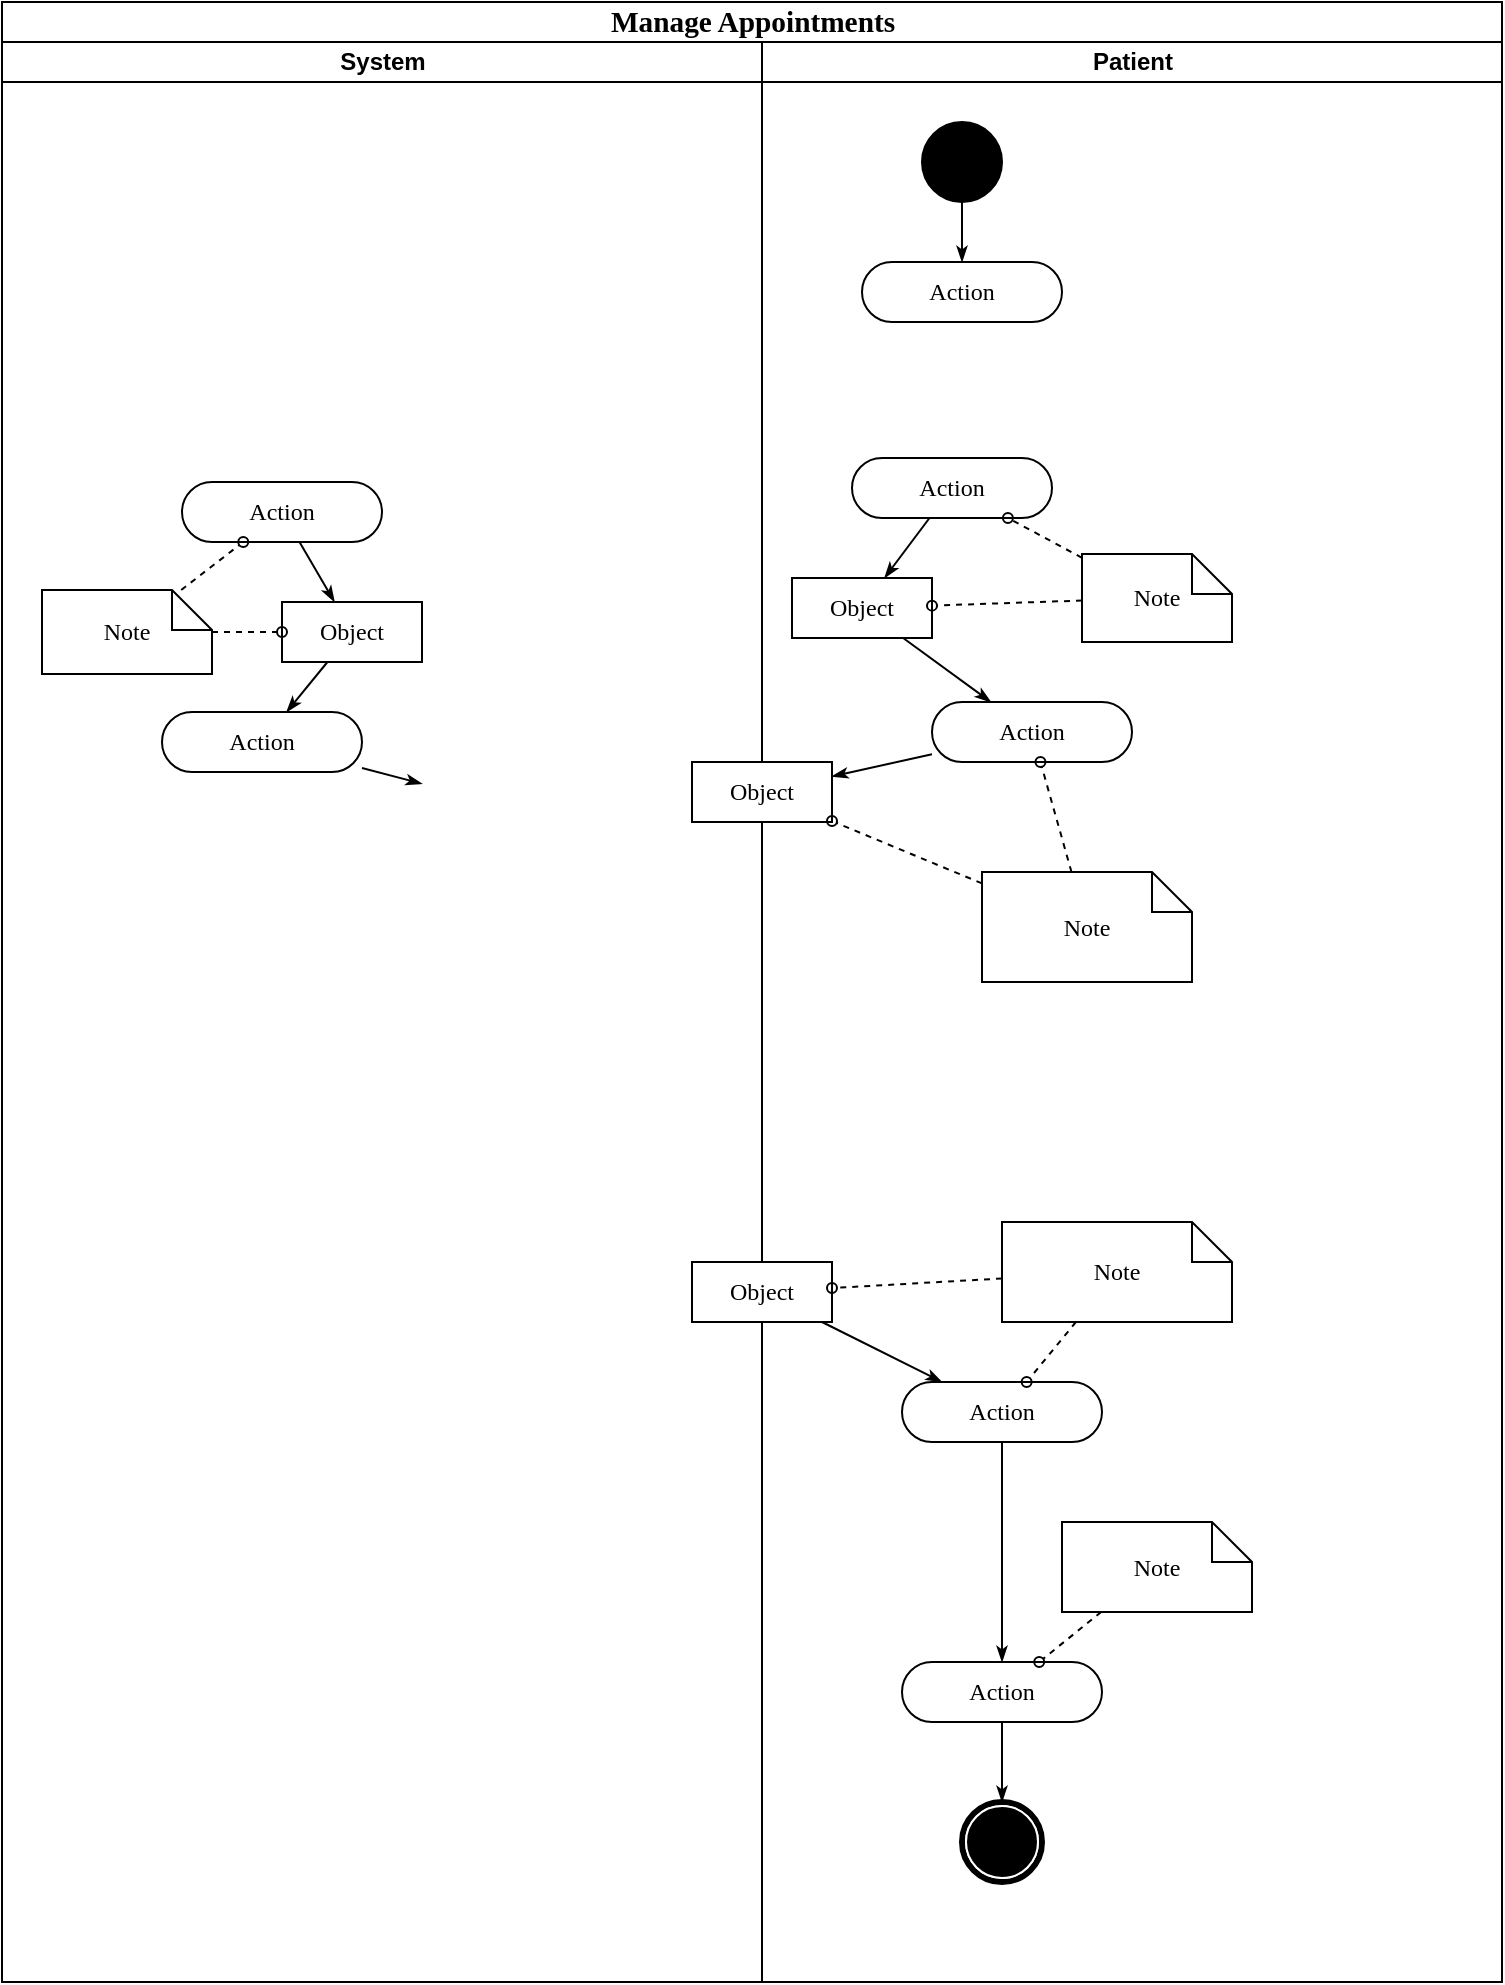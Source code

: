 <mxfile version="26.2.14">
  <diagram name="Page-1" id="0783ab3e-0a74-02c8-0abd-f7b4e66b4bec">
    <mxGraphModel dx="1426" dy="777" grid="1" gridSize="10" guides="1" tooltips="1" connect="1" arrows="1" fold="1" page="1" pageScale="1" pageWidth="850" pageHeight="1100" background="none" math="0" shadow="0">
      <root>
        <mxCell id="0" />
        <mxCell id="1" parent="0" />
        <mxCell id="1c1d494c118603dd-1" value="&lt;span style=&quot;font-size:11.0pt;line-height:107%;&lt;br/&gt;font-family:&amp;quot;Arial&amp;quot;,sans-serif;mso-fareast-font-family:Calibri;mso-fareast-theme-font:&lt;br/&gt;minor-latin;mso-ansi-language:EN-US;mso-fareast-language:EN-US;mso-bidi-language:&lt;br/&gt;AR-SA&quot;&gt;Manage Appointments&lt;/span&gt;" style="swimlane;html=1;childLayout=stackLayout;startSize=20;rounded=0;shadow=0;comic=0;labelBackgroundColor=none;strokeWidth=1;fontFamily=Verdana;fontSize=12;align=center;" parent="1" vertex="1">
          <mxGeometry x="40" y="20" width="750" height="990" as="geometry" />
        </mxCell>
        <mxCell id="1c1d494c118603dd-2" value="System" style="swimlane;html=1;startSize=20;" parent="1c1d494c118603dd-1" vertex="1">
          <mxGeometry y="20" width="380" height="970" as="geometry" />
        </mxCell>
        <mxCell id="1c1d494c118603dd-34" style="edgeStyle=none;rounded=0;html=1;labelBackgroundColor=none;startArrow=none;startFill=0;startSize=5;endArrow=classicThin;endFill=1;endSize=5;jettySize=auto;orthogonalLoop=1;strokeWidth=1;fontFamily=Verdana;fontSize=12" parent="1c1d494c118603dd-2" source="1c1d494c118603dd-6" target="1c1d494c118603dd-10" edge="1">
          <mxGeometry relative="1" as="geometry" />
        </mxCell>
        <mxCell id="1c1d494c118603dd-6" value="Action" style="rounded=1;whiteSpace=wrap;html=1;shadow=0;comic=0;labelBackgroundColor=none;strokeWidth=1;fontFamily=Verdana;fontSize=12;align=center;arcSize=50;" parent="1c1d494c118603dd-2" vertex="1">
          <mxGeometry x="90" y="220" width="100" height="30" as="geometry" />
        </mxCell>
        <mxCell id="1c1d494c118603dd-7" value="Action" style="rounded=1;whiteSpace=wrap;html=1;shadow=0;comic=0;labelBackgroundColor=none;strokeWidth=1;fontFamily=Verdana;fontSize=12;align=center;arcSize=50;" parent="1c1d494c118603dd-2" vertex="1">
          <mxGeometry x="80" y="335" width="100" height="30" as="geometry" />
        </mxCell>
        <mxCell id="1c1d494c118603dd-35" style="edgeStyle=none;rounded=0;html=1;labelBackgroundColor=none;startArrow=none;startFill=0;startSize=5;endArrow=classicThin;endFill=1;endSize=5;jettySize=auto;orthogonalLoop=1;strokeWidth=1;fontFamily=Verdana;fontSize=12" parent="1c1d494c118603dd-2" source="1c1d494c118603dd-10" target="1c1d494c118603dd-7" edge="1">
          <mxGeometry relative="1" as="geometry" />
        </mxCell>
        <mxCell id="1c1d494c118603dd-10" value="Object" style="rounded=0;whiteSpace=wrap;html=1;shadow=0;comic=0;labelBackgroundColor=none;strokeWidth=1;fontFamily=Verdana;fontSize=12;align=center;arcSize=50;" parent="1c1d494c118603dd-2" vertex="1">
          <mxGeometry x="140" y="280" width="70" height="30" as="geometry" />
        </mxCell>
        <mxCell id="1c1d494c118603dd-46" style="edgeStyle=none;rounded=0;html=1;labelBackgroundColor=none;startArrow=none;startFill=0;startSize=5;endArrow=oval;endFill=0;endSize=5;jettySize=auto;orthogonalLoop=1;strokeWidth=1;fontFamily=Verdana;fontSize=12;dashed=1;" parent="1c1d494c118603dd-2" source="1c1d494c118603dd-21" target="1c1d494c118603dd-6" edge="1">
          <mxGeometry relative="1" as="geometry" />
        </mxCell>
        <mxCell id="1c1d494c118603dd-47" style="edgeStyle=none;rounded=0;html=1;dashed=1;labelBackgroundColor=none;startArrow=none;startFill=0;startSize=5;endArrow=oval;endFill=0;endSize=5;jettySize=auto;orthogonalLoop=1;strokeWidth=1;fontFamily=Verdana;fontSize=12" parent="1c1d494c118603dd-2" source="1c1d494c118603dd-21" target="1c1d494c118603dd-10" edge="1">
          <mxGeometry relative="1" as="geometry" />
        </mxCell>
        <mxCell id="1c1d494c118603dd-21" value="Note" style="shape=note;whiteSpace=wrap;html=1;rounded=0;shadow=0;comic=0;labelBackgroundColor=none;strokeWidth=1;fontFamily=Verdana;fontSize=12;align=center;size=20;" parent="1c1d494c118603dd-2" vertex="1">
          <mxGeometry x="20" y="274" width="85" height="42" as="geometry" />
        </mxCell>
        <mxCell id="1c1d494c118603dd-36" style="edgeStyle=none;rounded=0;html=1;labelBackgroundColor=none;startArrow=none;startFill=0;startSize=5;endArrow=classicThin;endFill=1;endSize=5;jettySize=auto;orthogonalLoop=1;strokeWidth=1;fontFamily=Verdana;fontSize=12" parent="1c1d494c118603dd-1" source="1c1d494c118603dd-7" edge="1">
          <mxGeometry relative="1" as="geometry">
            <mxPoint x="210" y="390.87" as="targetPoint" />
          </mxGeometry>
        </mxCell>
        <mxCell id="E_MisQqpZ38DkiACrcF2-3" value="Patient" style="swimlane;html=1;startSize=20;" vertex="1" parent="1c1d494c118603dd-1">
          <mxGeometry x="380" y="20" width="370" height="970" as="geometry" />
        </mxCell>
        <mxCell id="E_MisQqpZ38DkiACrcF2-4" style="edgeStyle=orthogonalEdgeStyle;rounded=0;html=1;labelBackgroundColor=none;startArrow=none;startFill=0;startSize=5;endArrow=classicThin;endFill=1;endSize=5;jettySize=auto;orthogonalLoop=1;strokeWidth=1;fontFamily=Verdana;fontSize=12" edge="1" parent="E_MisQqpZ38DkiACrcF2-3" source="E_MisQqpZ38DkiACrcF2-5" target="E_MisQqpZ38DkiACrcF2-6">
          <mxGeometry relative="1" as="geometry" />
        </mxCell>
        <mxCell id="E_MisQqpZ38DkiACrcF2-5" value="" style="ellipse;whiteSpace=wrap;html=1;rounded=0;shadow=0;comic=0;labelBackgroundColor=none;strokeWidth=1;fillColor=#000000;fontFamily=Verdana;fontSize=12;align=center;" vertex="1" parent="E_MisQqpZ38DkiACrcF2-3">
          <mxGeometry x="80" y="40" width="40" height="40" as="geometry" />
        </mxCell>
        <mxCell id="E_MisQqpZ38DkiACrcF2-6" value="Action" style="rounded=1;whiteSpace=wrap;html=1;shadow=0;comic=0;labelBackgroundColor=none;strokeWidth=1;fontFamily=Verdana;fontSize=12;align=center;arcSize=50;" vertex="1" parent="E_MisQqpZ38DkiACrcF2-3">
          <mxGeometry x="50" y="110" width="100" height="30" as="geometry" />
        </mxCell>
        <mxCell id="E_MisQqpZ38DkiACrcF2-7" style="rounded=0;html=1;labelBackgroundColor=none;startArrow=none;startFill=0;startSize=5;endArrow=classicThin;endFill=1;endSize=5;jettySize=auto;orthogonalLoop=1;strokeWidth=1;fontFamily=Verdana;fontSize=12" edge="1" parent="E_MisQqpZ38DkiACrcF2-3" source="E_MisQqpZ38DkiACrcF2-8" target="E_MisQqpZ38DkiACrcF2-12">
          <mxGeometry relative="1" as="geometry" />
        </mxCell>
        <mxCell id="E_MisQqpZ38DkiACrcF2-8" value="Action" style="rounded=1;whiteSpace=wrap;html=1;shadow=0;comic=0;labelBackgroundColor=none;strokeWidth=1;fontFamily=Verdana;fontSize=12;align=center;arcSize=50;" vertex="1" parent="E_MisQqpZ38DkiACrcF2-3">
          <mxGeometry x="45" y="208" width="100" height="30" as="geometry" />
        </mxCell>
        <mxCell id="E_MisQqpZ38DkiACrcF2-9" style="edgeStyle=none;rounded=0;html=1;labelBackgroundColor=none;startArrow=none;startFill=0;startSize=5;endArrow=classicThin;endFill=1;endSize=5;jettySize=auto;orthogonalLoop=1;strokeWidth=1;fontFamily=Verdana;fontSize=12" edge="1" parent="E_MisQqpZ38DkiACrcF2-3" source="E_MisQqpZ38DkiACrcF2-10" target="E_MisQqpZ38DkiACrcF2-13">
          <mxGeometry relative="1" as="geometry" />
        </mxCell>
        <mxCell id="E_MisQqpZ38DkiACrcF2-10" value="Action" style="rounded=1;whiteSpace=wrap;html=1;shadow=0;comic=0;labelBackgroundColor=none;strokeWidth=1;fontFamily=Verdana;fontSize=12;align=center;arcSize=50;" vertex="1" parent="E_MisQqpZ38DkiACrcF2-3">
          <mxGeometry x="85" y="330" width="100" height="30" as="geometry" />
        </mxCell>
        <mxCell id="E_MisQqpZ38DkiACrcF2-11" style="edgeStyle=none;rounded=0;html=1;labelBackgroundColor=none;startArrow=none;startFill=0;startSize=5;endArrow=classicThin;endFill=1;endSize=5;jettySize=auto;orthogonalLoop=1;strokeWidth=1;fontFamily=Verdana;fontSize=12" edge="1" parent="E_MisQqpZ38DkiACrcF2-3" source="E_MisQqpZ38DkiACrcF2-12" target="E_MisQqpZ38DkiACrcF2-10">
          <mxGeometry relative="1" as="geometry" />
        </mxCell>
        <mxCell id="E_MisQqpZ38DkiACrcF2-12" value="Object" style="rounded=0;whiteSpace=wrap;html=1;shadow=0;comic=0;labelBackgroundColor=none;strokeWidth=1;fontFamily=Verdana;fontSize=12;align=center;arcSize=50;" vertex="1" parent="E_MisQqpZ38DkiACrcF2-3">
          <mxGeometry x="15" y="268" width="70" height="30" as="geometry" />
        </mxCell>
        <mxCell id="E_MisQqpZ38DkiACrcF2-13" value="Object" style="rounded=0;whiteSpace=wrap;html=1;shadow=0;comic=0;labelBackgroundColor=none;strokeWidth=1;fontFamily=Verdana;fontSize=12;align=center;arcSize=50;" vertex="1" parent="E_MisQqpZ38DkiACrcF2-3">
          <mxGeometry x="-35" y="360" width="70" height="30" as="geometry" />
        </mxCell>
        <mxCell id="E_MisQqpZ38DkiACrcF2-14" style="edgeStyle=none;rounded=0;html=1;labelBackgroundColor=none;startArrow=none;startFill=0;startSize=5;endArrow=classicThin;endFill=1;endSize=5;jettySize=auto;orthogonalLoop=1;strokeWidth=1;fontFamily=Verdana;fontSize=12" edge="1" parent="E_MisQqpZ38DkiACrcF2-3" source="E_MisQqpZ38DkiACrcF2-15" target="E_MisQqpZ38DkiACrcF2-17">
          <mxGeometry relative="1" as="geometry" />
        </mxCell>
        <mxCell id="E_MisQqpZ38DkiACrcF2-15" value="Object" style="rounded=0;whiteSpace=wrap;html=1;shadow=0;comic=0;labelBackgroundColor=none;strokeWidth=1;fontFamily=Verdana;fontSize=12;align=center;arcSize=50;" vertex="1" parent="E_MisQqpZ38DkiACrcF2-3">
          <mxGeometry x="-35" y="610" width="70" height="30" as="geometry" />
        </mxCell>
        <mxCell id="E_MisQqpZ38DkiACrcF2-16" style="edgeStyle=none;rounded=0;html=1;labelBackgroundColor=none;startArrow=none;startFill=0;startSize=5;endArrow=classicThin;endFill=1;endSize=5;jettySize=auto;orthogonalLoop=1;strokeWidth=1;fontFamily=Verdana;fontSize=12" edge="1" parent="E_MisQqpZ38DkiACrcF2-3" source="E_MisQqpZ38DkiACrcF2-17" target="E_MisQqpZ38DkiACrcF2-19">
          <mxGeometry relative="1" as="geometry" />
        </mxCell>
        <mxCell id="E_MisQqpZ38DkiACrcF2-17" value="Action" style="rounded=1;whiteSpace=wrap;html=1;shadow=0;comic=0;labelBackgroundColor=none;strokeWidth=1;fontFamily=Verdana;fontSize=12;align=center;arcSize=50;" vertex="1" parent="E_MisQqpZ38DkiACrcF2-3">
          <mxGeometry x="70" y="670" width="100" height="30" as="geometry" />
        </mxCell>
        <mxCell id="E_MisQqpZ38DkiACrcF2-18" style="edgeStyle=none;rounded=0;html=1;labelBackgroundColor=none;startArrow=none;startFill=0;startSize=5;endArrow=classicThin;endFill=1;endSize=5;jettySize=auto;orthogonalLoop=1;strokeWidth=1;fontFamily=Verdana;fontSize=12" edge="1" parent="E_MisQqpZ38DkiACrcF2-3" source="E_MisQqpZ38DkiACrcF2-19" target="E_MisQqpZ38DkiACrcF2-20">
          <mxGeometry relative="1" as="geometry" />
        </mxCell>
        <mxCell id="E_MisQqpZ38DkiACrcF2-19" value="Action" style="rounded=1;whiteSpace=wrap;html=1;shadow=0;comic=0;labelBackgroundColor=none;strokeWidth=1;fontFamily=Verdana;fontSize=12;align=center;arcSize=50;" vertex="1" parent="E_MisQqpZ38DkiACrcF2-3">
          <mxGeometry x="70" y="810" width="100" height="30" as="geometry" />
        </mxCell>
        <mxCell id="E_MisQqpZ38DkiACrcF2-20" value="" style="shape=mxgraph.bpmn.shape;html=1;verticalLabelPosition=bottom;labelBackgroundColor=#ffffff;verticalAlign=top;perimeter=ellipsePerimeter;outline=end;symbol=terminate;rounded=0;shadow=0;comic=0;strokeWidth=1;fontFamily=Verdana;fontSize=12;align=center;" vertex="1" parent="E_MisQqpZ38DkiACrcF2-3">
          <mxGeometry x="100" y="880" width="40" height="40" as="geometry" />
        </mxCell>
        <mxCell id="E_MisQqpZ38DkiACrcF2-21" style="edgeStyle=none;rounded=0;html=1;dashed=1;labelBackgroundColor=none;startArrow=none;startFill=0;startSize=5;endArrow=oval;endFill=0;endSize=5;jettySize=auto;orthogonalLoop=1;strokeWidth=1;fontFamily=Verdana;fontSize=12" edge="1" parent="E_MisQqpZ38DkiACrcF2-3" source="E_MisQqpZ38DkiACrcF2-23" target="E_MisQqpZ38DkiACrcF2-8">
          <mxGeometry relative="1" as="geometry" />
        </mxCell>
        <mxCell id="E_MisQqpZ38DkiACrcF2-22" style="edgeStyle=none;rounded=0;html=1;dashed=1;labelBackgroundColor=none;startArrow=none;startFill=0;startSize=5;endArrow=oval;endFill=0;endSize=5;jettySize=auto;orthogonalLoop=1;strokeWidth=1;fontFamily=Verdana;fontSize=12" edge="1" parent="E_MisQqpZ38DkiACrcF2-3" source="E_MisQqpZ38DkiACrcF2-23" target="E_MisQqpZ38DkiACrcF2-12">
          <mxGeometry relative="1" as="geometry" />
        </mxCell>
        <mxCell id="E_MisQqpZ38DkiACrcF2-23" value="Note" style="shape=note;whiteSpace=wrap;html=1;rounded=0;shadow=0;comic=0;labelBackgroundColor=none;strokeWidth=1;fontFamily=Verdana;fontSize=12;align=center;size=20;" vertex="1" parent="E_MisQqpZ38DkiACrcF2-3">
          <mxGeometry x="160" y="256" width="75" height="44" as="geometry" />
        </mxCell>
        <mxCell id="E_MisQqpZ38DkiACrcF2-24" style="edgeStyle=none;rounded=0;html=1;dashed=1;labelBackgroundColor=none;startArrow=none;startFill=0;startSize=5;endArrow=oval;endFill=0;endSize=5;jettySize=auto;orthogonalLoop=1;strokeWidth=1;fontFamily=Verdana;fontSize=12" edge="1" parent="E_MisQqpZ38DkiACrcF2-3" source="E_MisQqpZ38DkiACrcF2-26" target="E_MisQqpZ38DkiACrcF2-10">
          <mxGeometry relative="1" as="geometry" />
        </mxCell>
        <mxCell id="E_MisQqpZ38DkiACrcF2-25" style="edgeStyle=none;rounded=0;html=1;dashed=1;labelBackgroundColor=none;startArrow=none;startFill=0;startSize=5;endArrow=oval;endFill=0;endSize=5;jettySize=auto;orthogonalLoop=1;strokeWidth=1;fontFamily=Verdana;fontSize=12" edge="1" parent="E_MisQqpZ38DkiACrcF2-3" source="E_MisQqpZ38DkiACrcF2-26" target="E_MisQqpZ38DkiACrcF2-13">
          <mxGeometry relative="1" as="geometry" />
        </mxCell>
        <mxCell id="E_MisQqpZ38DkiACrcF2-26" value="Note" style="shape=note;whiteSpace=wrap;html=1;rounded=0;shadow=0;comic=0;labelBackgroundColor=none;strokeWidth=1;fontFamily=Verdana;fontSize=12;align=center;size=20;" vertex="1" parent="E_MisQqpZ38DkiACrcF2-3">
          <mxGeometry x="110" y="415" width="105" height="55" as="geometry" />
        </mxCell>
        <mxCell id="E_MisQqpZ38DkiACrcF2-27" style="edgeStyle=none;rounded=0;html=1;dashed=1;labelBackgroundColor=none;startArrow=none;startFill=0;startSize=5;endArrow=oval;endFill=0;endSize=5;jettySize=auto;orthogonalLoop=1;strokeWidth=1;fontFamily=Verdana;fontSize=12" edge="1" parent="E_MisQqpZ38DkiACrcF2-3" source="E_MisQqpZ38DkiACrcF2-29" target="E_MisQqpZ38DkiACrcF2-17">
          <mxGeometry relative="1" as="geometry" />
        </mxCell>
        <mxCell id="E_MisQqpZ38DkiACrcF2-28" style="edgeStyle=none;rounded=0;html=1;dashed=1;labelBackgroundColor=none;startArrow=none;startFill=0;startSize=5;endArrow=oval;endFill=0;endSize=5;jettySize=auto;orthogonalLoop=1;strokeWidth=1;fontFamily=Verdana;fontSize=12" edge="1" parent="E_MisQqpZ38DkiACrcF2-3" source="E_MisQqpZ38DkiACrcF2-29" target="E_MisQqpZ38DkiACrcF2-15">
          <mxGeometry relative="1" as="geometry" />
        </mxCell>
        <mxCell id="E_MisQqpZ38DkiACrcF2-29" value="Note" style="shape=note;whiteSpace=wrap;html=1;rounded=0;shadow=0;comic=0;labelBackgroundColor=none;strokeWidth=1;fontFamily=Verdana;fontSize=12;align=center;size=20;" vertex="1" parent="E_MisQqpZ38DkiACrcF2-3">
          <mxGeometry x="120" y="590" width="115" height="50" as="geometry" />
        </mxCell>
        <mxCell id="E_MisQqpZ38DkiACrcF2-30" style="edgeStyle=none;rounded=0;html=1;dashed=1;labelBackgroundColor=none;startArrow=none;startFill=0;startSize=5;endArrow=oval;endFill=0;endSize=5;jettySize=auto;orthogonalLoop=1;strokeWidth=1;fontFamily=Verdana;fontSize=12" edge="1" parent="E_MisQqpZ38DkiACrcF2-3" source="E_MisQqpZ38DkiACrcF2-31" target="E_MisQqpZ38DkiACrcF2-19">
          <mxGeometry relative="1" as="geometry" />
        </mxCell>
        <mxCell id="E_MisQqpZ38DkiACrcF2-31" value="Note" style="shape=note;whiteSpace=wrap;html=1;rounded=0;shadow=0;comic=0;labelBackgroundColor=none;strokeWidth=1;fontFamily=Verdana;fontSize=12;align=center;size=20;" vertex="1" parent="E_MisQqpZ38DkiACrcF2-3">
          <mxGeometry x="150" y="740" width="95" height="45" as="geometry" />
        </mxCell>
      </root>
    </mxGraphModel>
  </diagram>
</mxfile>
